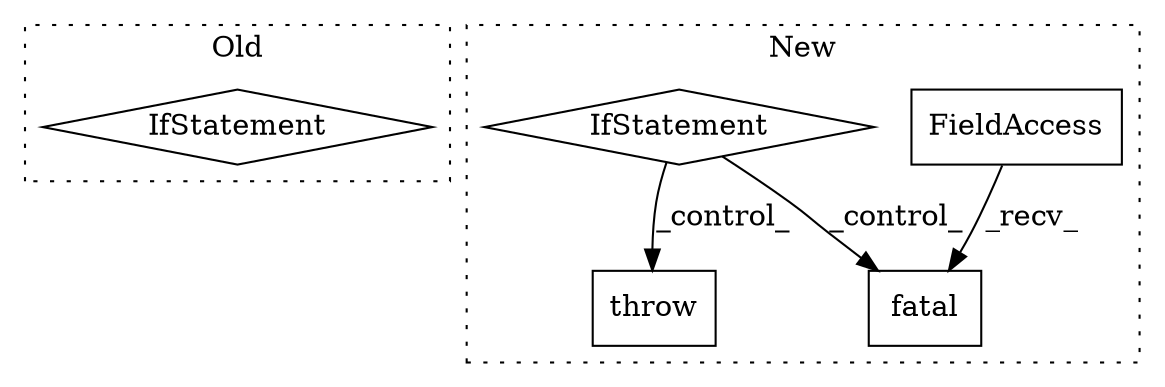 digraph G {
subgraph cluster0 {
1 [label="IfStatement" a="25" s="1603,1635" l="4,2" shape="diamond"];
label = "Old";
style="dotted";
}
subgraph cluster1 {
2 [label="fatal" a="32" s="2218,2382" l="6,1" shape="box"];
3 [label="FieldAccess" a="22" s="2199" l="18" shape="box"];
4 [label="IfStatement" a="25" s="2149,2185" l="12,2" shape="diamond"];
5 [label="throw" a="53" s="2395" l="6" shape="box"];
label = "New";
style="dotted";
}
3 -> 2 [label="_recv_"];
4 -> 2 [label="_control_"];
4 -> 5 [label="_control_"];
}